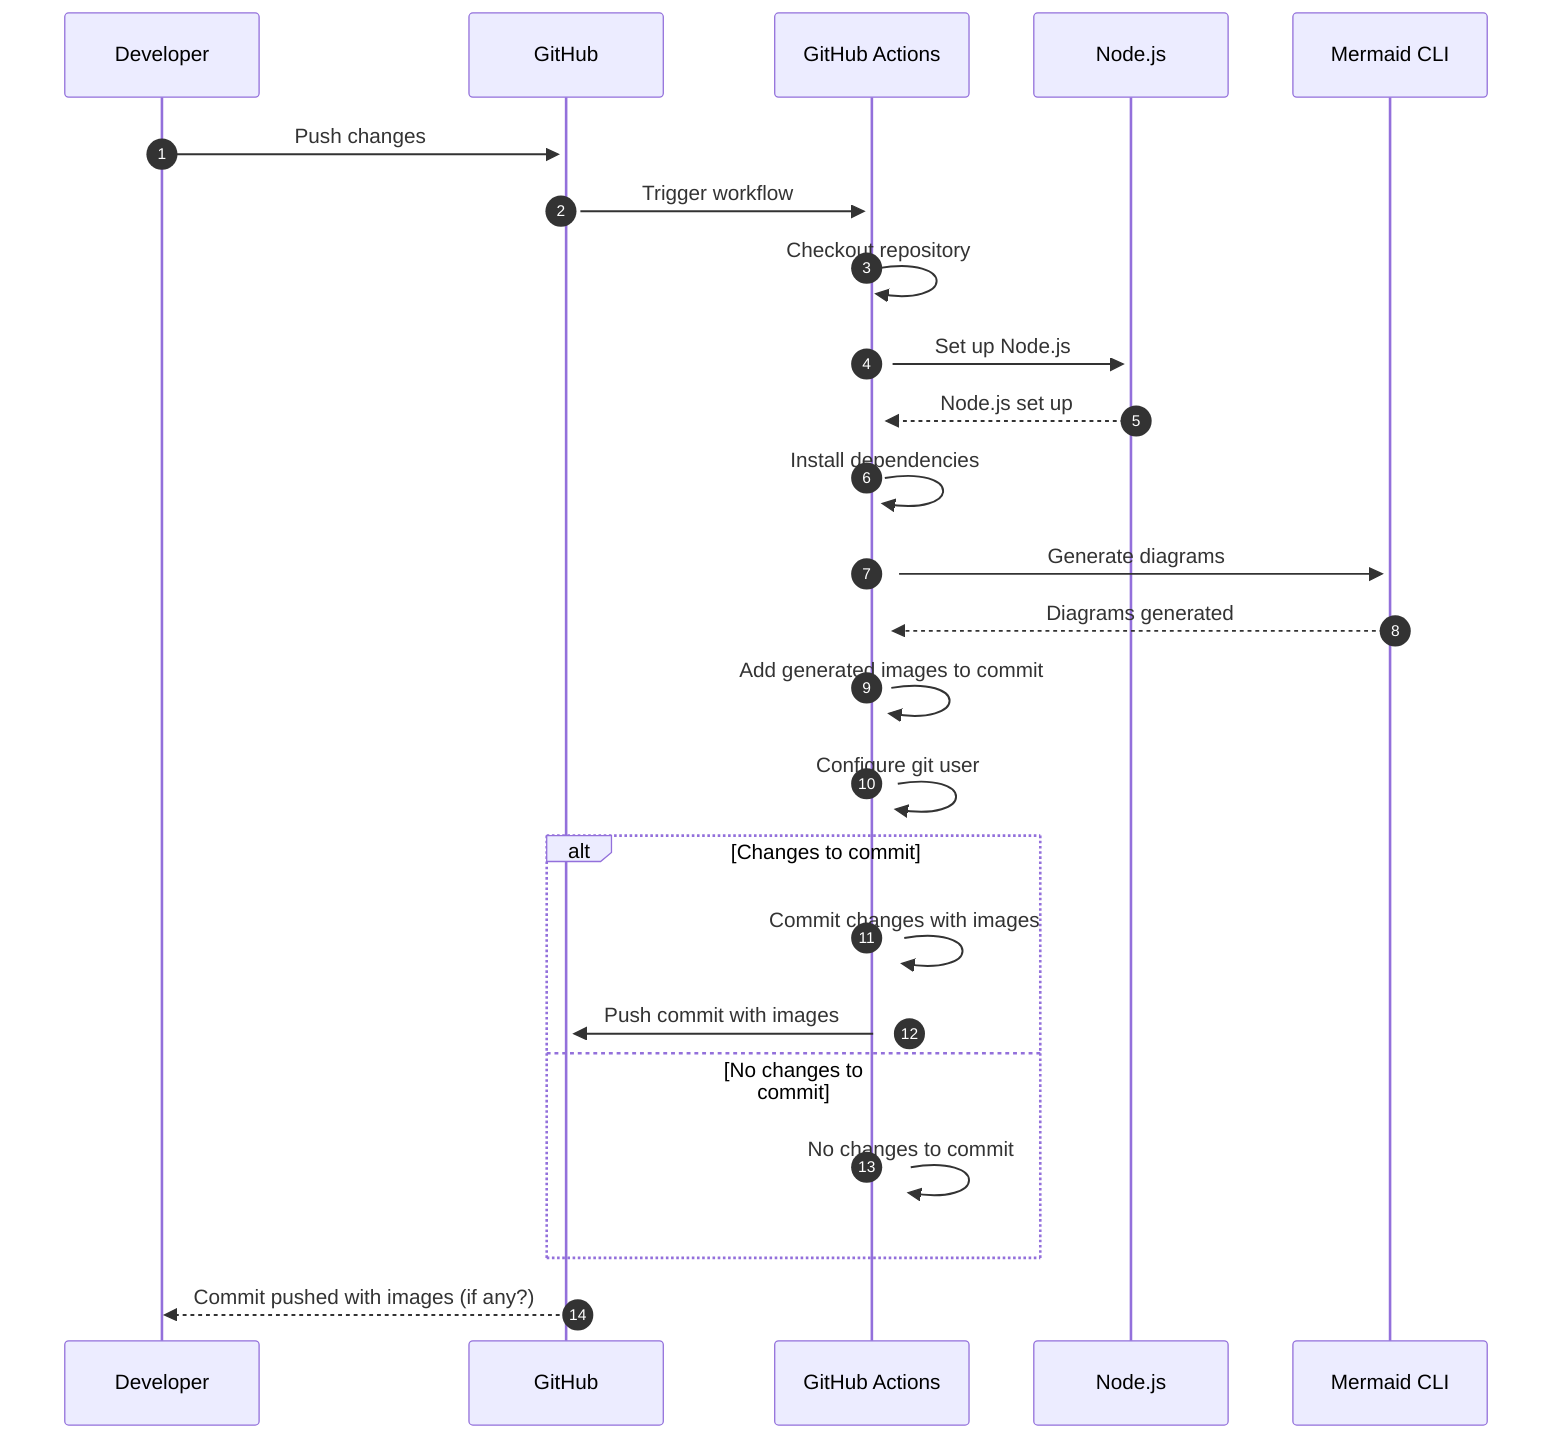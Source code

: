 sequenceDiagram
    autonumber
    participant Developer as Developer
    participant GitHub as GitHub
    participant Actions as GitHub Actions
    participant Node as Node.js
    participant Mermaid as Mermaid CLI

    Developer ->>+ GitHub: Push changes
    GitHub ->>+ Actions: Trigger workflow

    Actions ->>+ Actions: Checkout repository
    Actions ->>+ Node: Set up Node.js
    Node -->> Actions: Node.js set up

    Actions ->>+ Actions: Install dependencies
    Actions ->>+ Mermaid: Generate diagrams
    Mermaid -->> Actions: Diagrams generated

    Actions ->>+ Actions: Add generated images to commit
    Actions ->>+ Actions: Configure git user
    alt Changes to commit
        Actions ->>+ Actions: Commit changes with images
        Actions ->>+ GitHub: Push commit with images
    else No changes to commit
        Actions ->> Actions: No changes to commit
    end

    GitHub -->> Developer: Commit pushed with images (if any?)